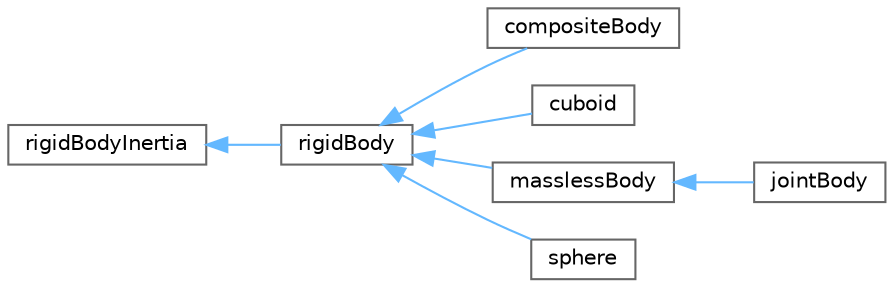 digraph "Graphical Class Hierarchy"
{
 // LATEX_PDF_SIZE
  bgcolor="transparent";
  edge [fontname=Helvetica,fontsize=10,labelfontname=Helvetica,labelfontsize=10];
  node [fontname=Helvetica,fontsize=10,shape=box,height=0.2,width=0.4];
  rankdir="LR";
  Node0 [id="Node000000",label="rigidBodyInertia",height=0.2,width=0.4,color="grey40", fillcolor="white", style="filled",URL="$classFoam_1_1RBD_1_1rigidBodyInertia.html",tooltip=" "];
  Node0 -> Node1 [id="edge5273_Node000000_Node000001",dir="back",color="steelblue1",style="solid",tooltip=" "];
  Node1 [id="Node000001",label="rigidBody",height=0.2,width=0.4,color="grey40", fillcolor="white", style="filled",URL="$classFoam_1_1RBD_1_1rigidBody.html",tooltip=" "];
  Node1 -> Node2 [id="edge5274_Node000001_Node000002",dir="back",color="steelblue1",style="solid",tooltip=" "];
  Node2 [id="Node000002",label="compositeBody",height=0.2,width=0.4,color="grey40", fillcolor="white", style="filled",URL="$classFoam_1_1RBD_1_1compositeBody.html",tooltip=" "];
  Node1 -> Node3 [id="edge5275_Node000001_Node000003",dir="back",color="steelblue1",style="solid",tooltip=" "];
  Node3 [id="Node000003",label="cuboid",height=0.2,width=0.4,color="grey40", fillcolor="white", style="filled",URL="$classFoam_1_1RBD_1_1cuboid.html",tooltip=" "];
  Node1 -> Node4 [id="edge5276_Node000001_Node000004",dir="back",color="steelblue1",style="solid",tooltip=" "];
  Node4 [id="Node000004",label="masslessBody",height=0.2,width=0.4,color="grey40", fillcolor="white", style="filled",URL="$classFoam_1_1RBD_1_1masslessBody.html",tooltip=" "];
  Node4 -> Node5 [id="edge5277_Node000004_Node000005",dir="back",color="steelblue1",style="solid",tooltip=" "];
  Node5 [id="Node000005",label="jointBody",height=0.2,width=0.4,color="grey40", fillcolor="white", style="filled",URL="$classFoam_1_1RBD_1_1jointBody.html",tooltip=" "];
  Node1 -> Node6 [id="edge5278_Node000001_Node000006",dir="back",color="steelblue1",style="solid",tooltip=" "];
  Node6 [id="Node000006",label="sphere",height=0.2,width=0.4,color="grey40", fillcolor="white", style="filled",URL="$classFoam_1_1RBD_1_1sphere.html",tooltip=" "];
}
